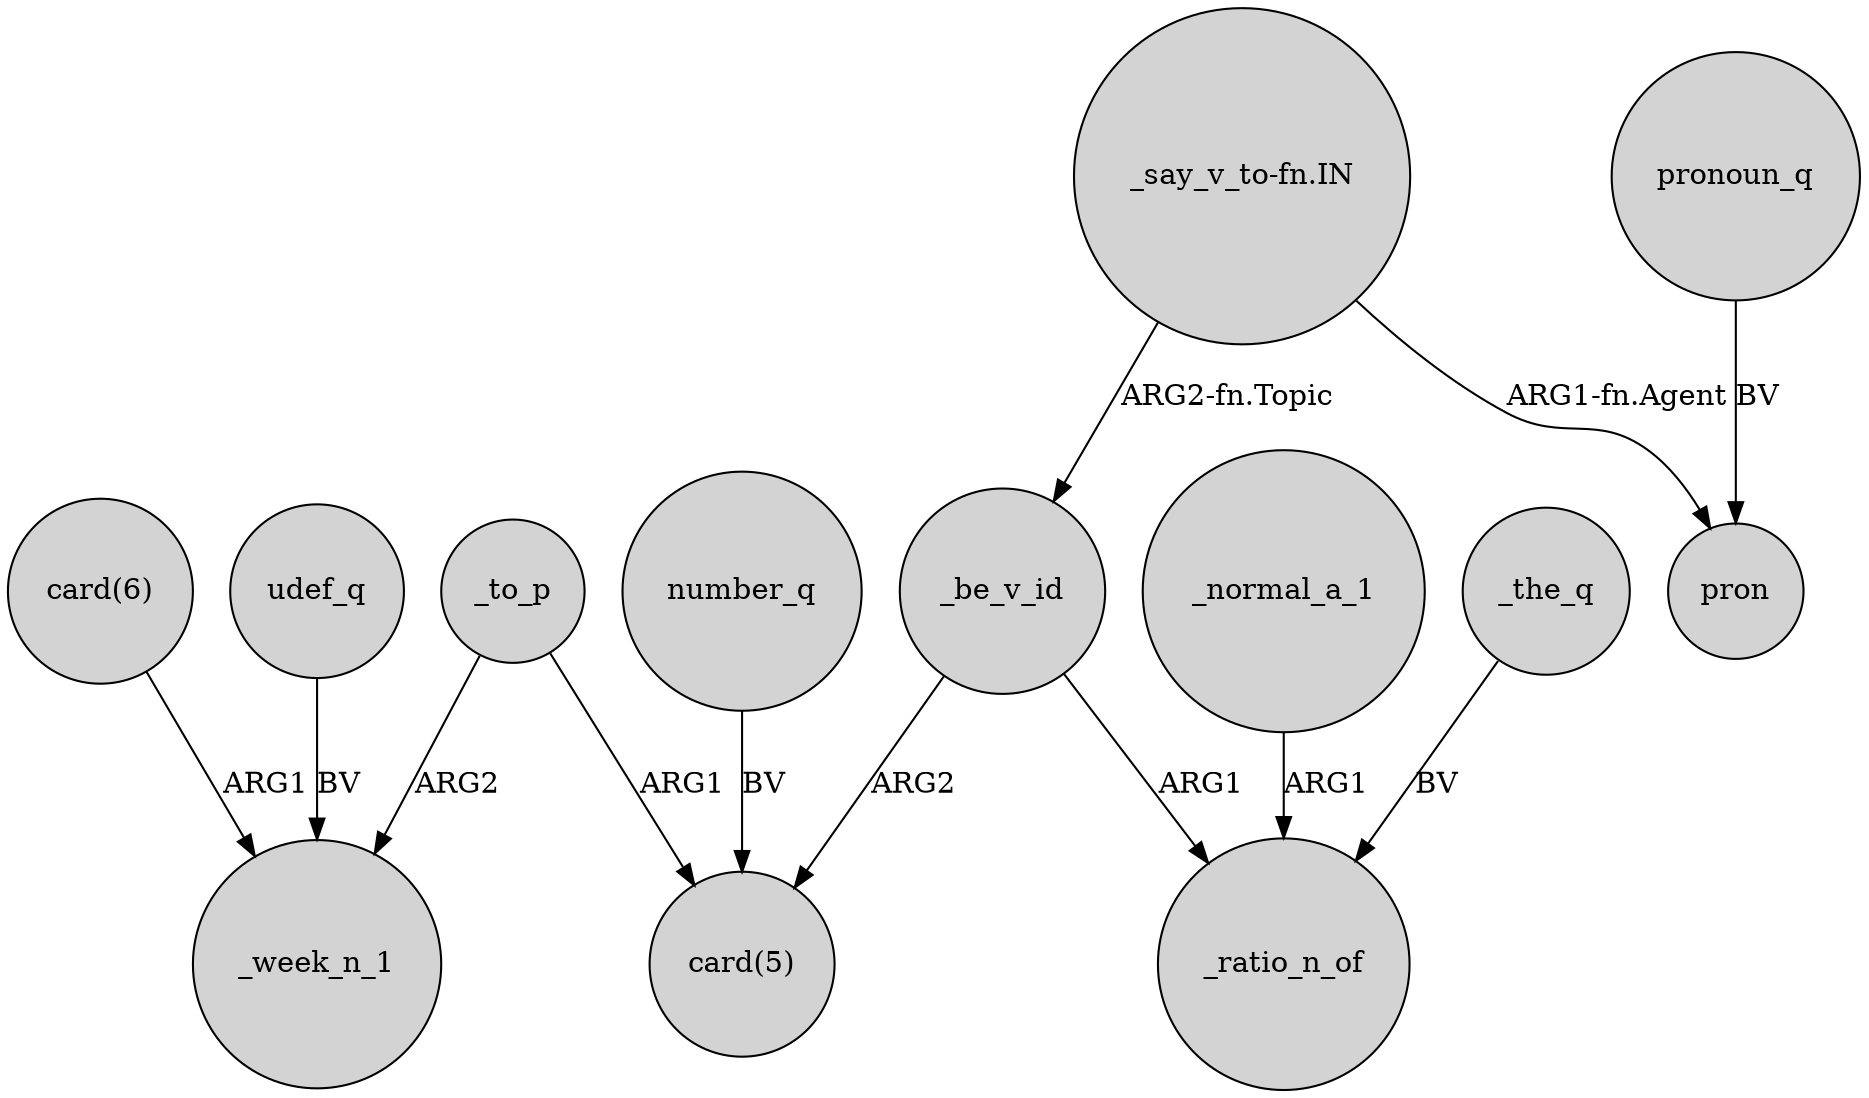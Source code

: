 digraph {
	node [shape=circle style=filled]
	_to_p -> _week_n_1 [label=ARG2]
	_be_v_id -> "card(5)" [label=ARG2]
	_normal_a_1 -> _ratio_n_of [label=ARG1]
	udef_q -> _week_n_1 [label=BV]
	_the_q -> _ratio_n_of [label=BV]
	"card(6)" -> _week_n_1 [label=ARG1]
	_to_p -> "card(5)" [label=ARG1]
	"_say_v_to-fn.IN" -> _be_v_id [label="ARG2-fn.Topic"]
	_be_v_id -> _ratio_n_of [label=ARG1]
	number_q -> "card(5)" [label=BV]
	"_say_v_to-fn.IN" -> pron [label="ARG1-fn.Agent"]
	pronoun_q -> pron [label=BV]
}
